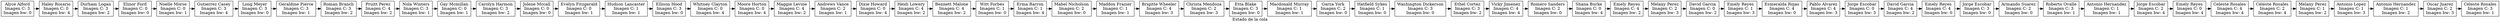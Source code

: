 digraph G{
label="Estado de la cola";
node[shape=box];
n1360875712[label="Alyce Alford
Imagen C: 3
Imagen bw: 0"];
n1625635731[label="Haley Rosario
Imagen C: 0
Imagen bw: 4"];
n1580066828[label="Durham Logan
Imagen C: 3
Imagen bw: 2"];
n491044090[label="Elinor Ford
Imagen C: 0
Imagen bw: 0"];
n644117698[label="Noelle Morse
Imagen C: 0
Imagen bw: 1"];
n1872034366[label="Gutierrez Casey
Imagen C: 3
Imagen bw: 4"];
n1581781576[label="Long Meyer
Imagen C: 3
Imagen bw: 0"];
n1725154839[label="Geraldine Pierce
Imagen C: 3
Imagen bw: 1"];
n1670675563[label="Roman Branch
Imagen C: 3
Imagen bw: 2"];
n723074861[label="Pruitt Perez
Imagen C: 4
Imagen bw: 2"];
n895328852[label="Nola Winters
Imagen C: 3
Imagen bw: 1"];
n1304836502[label="Gay Mcmillan
Imagen C: 0
Imagen bw: 1"];
n225534817[label="Carolyn Harmon
Imagen C: 3
Imagen bw: 2"];
n1878246837[label="Jolene Mccall
Imagen C: 0
Imagen bw: 0"];
n929338653[label="Evelyn Fitzgerald
Imagen C: 0
Imagen bw: 1"];
n1259475182[label="Hudson Lancaster
Imagen C: 1
Imagen bw: 1"];
n1300109446[label="Ellison Hood
Imagen C: 3
Imagen bw: 0"];
n1020371697[label="Whitney Clayton
Imagen C: 0
Imagen bw: 4"];
n789451787[label="Moore Horton
Imagen C: 0
Imagen bw: 4"];
n1950409828[label="Maggie Levine
Imagen C: 4
Imagen bw: 2"];
n1229416514[label="Andrews Vance
Imagen C: 2
Imagen bw: 1"];
n2016447921[label="Dixie Howard
Imagen C: 0
Imagen bw: 4"];
n666988784[label="Heidi Lowery
Imagen C: 4
Imagen bw: 2"];
n1414644648[label="Bennett Malone
Imagen C: 4
Imagen bw: 2"];
n640070680[label="Witt Forbes
Imagen C: 1
Imagen bw: 0"];
n1510467688[label="Erma Barron
Imagen C: 1
Imagen bw: 4"];
n1995265320[label="Mabel Nicholson
Imagen C: 2
Imagen bw: 0"];
n746292446[label="Maddox Frazier
Imagen C: 1
Imagen bw: 1"];
n1072591677[label="Brigitte Wheeler
Imagen C: 4
Imagen bw: 3"];
n1523554304[label="Christa Mendoza
Imagen C: 2
Imagen bw: 3"];
n1175962212[label="Etta Blake
Imagen C: 3
Imagen bw: 0"];
n918221580[label="Macdonald Murray
Imagen C: 1
Imagen bw: 1"];
n2055281021[label="Garza York
Imagen C: 2
Imagen bw: 0"];
n1554547125[label="Hatfield Sykes
Imagen C: 1
Imagen bw: 0"];
n617901222[label="Washington Dickerson
Imagen C: 3
Imagen bw: 0"];
n1159190947[label="Ethel Cortez
Imagen C: 3
Imagen bw: 2"];
n925858445[label="Vicky Jimenez
Imagen C: 4
Imagen bw: 4"];
n798154996[label="Romero Sanders
Imagen C: 2
Imagen bw: 0"];
n681842940[label="Shana Burke
Imagen C: 0
Imagen bw: 4"];
n1392838282[label="Emely Reyes
Imagen C: 4
Imagen bw: 2"];
n523429237[label="Melany Perez
Imagen C: 2
Imagen bw: 3"];
n664740647[label="David Garcia
Imagen C: 0
Imagen bw: 2"];
n804564176[label="Emely Reyes
Imagen C: 1
Imagen bw: 3"];
n1421795058[label="Esmeralda Rojas
Imagen C: 4
Imagen bw: 0"];
n1555009629[label="Pablo Alvarez
Imagen C: 4
Imagen bw: 3"];
n41359092[label="Jorge Escobar
Imagen C: 0
Imagen bw: 3"];
n149928006[label="David Garcia
Imagen C: 4
Imagen bw: 2"];
n713338599[label="Emely Reyes
Imagen C: 4
Imagen bw: 0"];
n168423058[label="Jorge Escobar
Imagen C: 3
Imagen bw: 0"];
n821270929[label="Armando Suarez
Imagen C: 2
Imagen bw: 0"];
n1160460865[label="Roberto Ovalle
Imagen C: 3
Imagen bw: 1"];
n1247233941[label="Antonio Hernandez
Imagen C: 1
Imagen bw: 1"];
n258952499[label="Jorge Escobar
Imagen C: 2
Imagen bw: 4"];
n603742814[label="Emely Reyes
Imagen C: 0
Imagen bw: 4"];
n1067040082[label="Celeste Rosales
Imagen C: 4
Imagen bw: 4"];
n1325547227[label="Celeste Rosales
Imagen C: 2
Imagen bw: 4"];
n980546781[label="Melany Perez
Imagen C: 1
Imagen bw: 2"];
n2061475679[label="Antonio Lopez
Imagen C: 1
Imagen bw: 3"];
n140435067[label="Antonio Hernandez
Imagen C: 1
Imagen bw: 2"];
n1450495309[label="Oscar Juarez
Imagen C: 2
Imagen bw: 3"];
n1670782018[label="Celeste Rosales
Imagen C: 3
Imagen bw: 1"];

{rank=same;
n1360875712->n1625635731;
n1625635731->n1580066828;
n1580066828->n491044090;
n491044090->n644117698;
n644117698->n1872034366;
n1872034366->n1581781576;
n1581781576->n1725154839;
n1725154839->n1670675563;
n1670675563->n723074861;
n723074861->n895328852;
n895328852->n1304836502;
n1304836502->n225534817;
n225534817->n1878246837;
n1878246837->n929338653;
n929338653->n1259475182;
n1259475182->n1300109446;
n1300109446->n1020371697;
n1020371697->n789451787;
n789451787->n1950409828;
n1950409828->n1229416514;
n1229416514->n2016447921;
n2016447921->n666988784;
n666988784->n1414644648;
n1414644648->n640070680;
n640070680->n1510467688;
n1510467688->n1995265320;
n1995265320->n746292446;
n746292446->n1072591677;
n1072591677->n1523554304;
n1523554304->n1175962212;
n1175962212->n918221580;
n918221580->n2055281021;
n2055281021->n1554547125;
n1554547125->n617901222;
n617901222->n1159190947;
n1159190947->n925858445;
n925858445->n798154996;
n798154996->n681842940;
n681842940->n1392838282;
n1392838282->n523429237;
n523429237->n664740647;
n664740647->n804564176;
n804564176->n1421795058;
n1421795058->n1555009629;
n1555009629->n41359092;
n41359092->n149928006;
n149928006->n713338599;
n713338599->n168423058;
n168423058->n821270929;
n821270929->n1160460865;
n1160460865->n1247233941;
n1247233941->n258952499;
n258952499->n603742814;
n603742814->n1067040082;
n1067040082->n1325547227;
n1325547227->n980546781;
n980546781->n2061475679;
n2061475679->n140435067;
n140435067->n1450495309;
n1450495309->n1670782018;

}
}